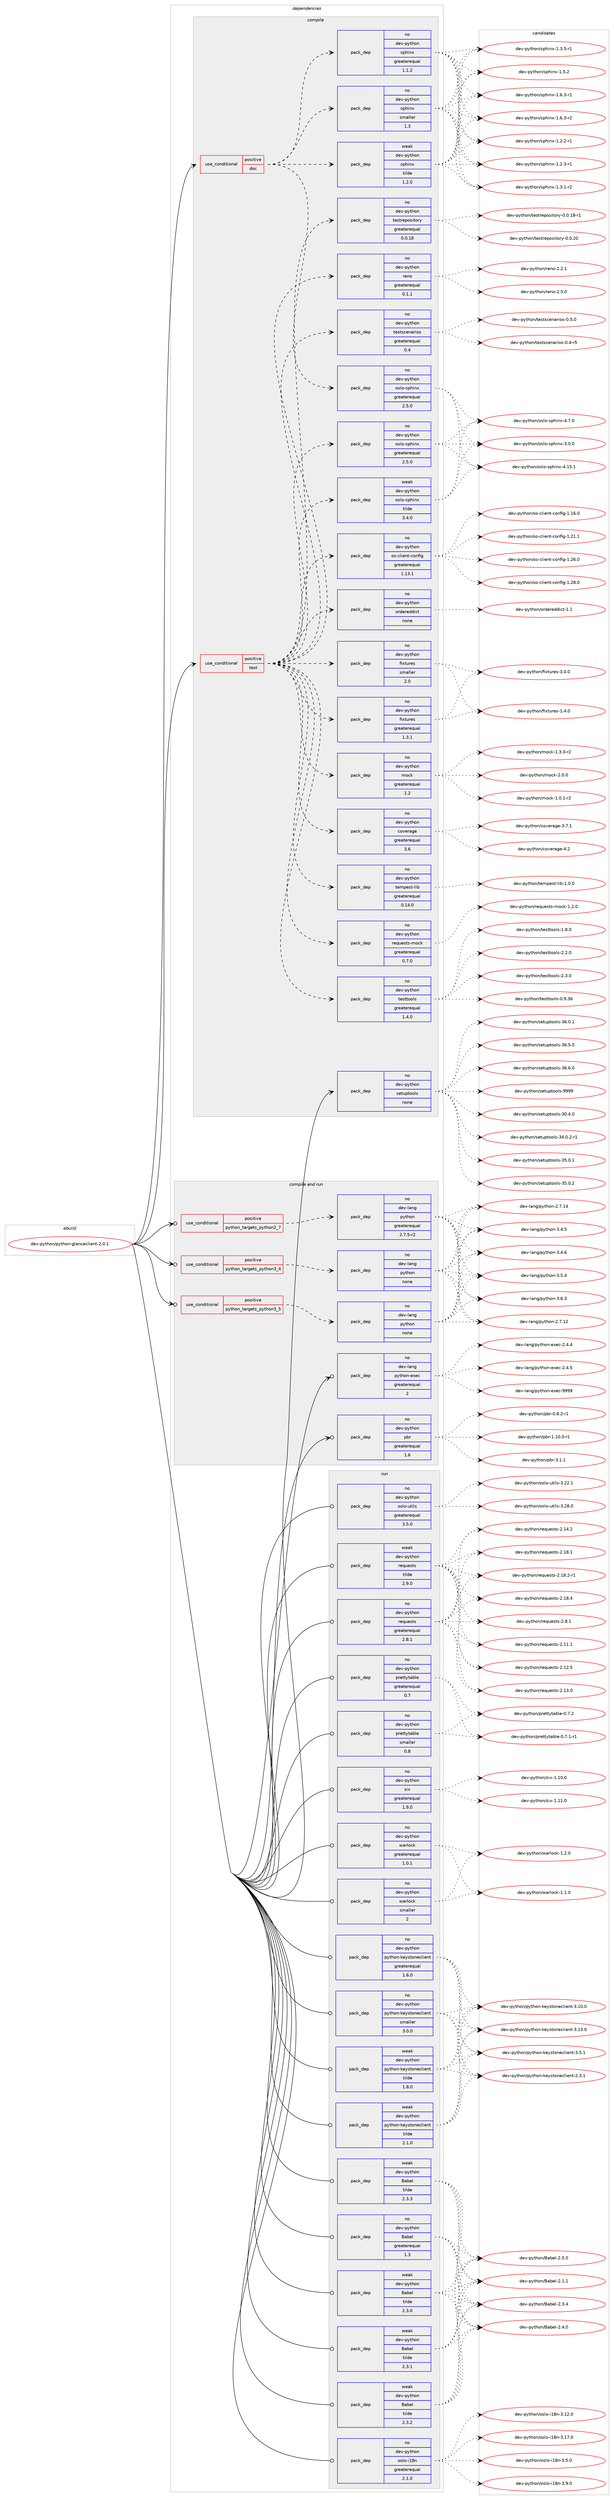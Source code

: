 digraph prolog {

# *************
# Graph options
# *************

newrank=true;
concentrate=true;
compound=true;
graph [rankdir=LR,fontname=Helvetica,fontsize=10,ranksep=1.5];#, ranksep=2.5, nodesep=0.2];
edge  [arrowhead=vee];
node  [fontname=Helvetica,fontsize=10];

# **********
# The ebuild
# **********

subgraph cluster_leftcol {
color=gray;
rank=same;
label=<<i>ebuild</i>>;
id [label="dev-python/python-glanceclient-2.0.1", color=red, width=4, href="../dev-python/python-glanceclient-2.0.1.svg"];
}

# ****************
# The dependencies
# ****************

subgraph cluster_midcol {
color=gray;
label=<<i>dependencies</i>>;
subgraph cluster_compile {
fillcolor="#eeeeee";
style=filled;
label=<<i>compile</i>>;
subgraph cond40032 {
dependency181455 [label=<<TABLE BORDER="0" CELLBORDER="1" CELLSPACING="0" CELLPADDING="4"><TR><TD ROWSPAN="3" CELLPADDING="10">use_conditional</TD></TR><TR><TD>positive</TD></TR><TR><TD>doc</TD></TR></TABLE>>, shape=none, color=red];
subgraph pack137475 {
dependency181456 [label=<<TABLE BORDER="0" CELLBORDER="1" CELLSPACING="0" CELLPADDING="4" WIDTH="220"><TR><TD ROWSPAN="6" CELLPADDING="30">pack_dep</TD></TR><TR><TD WIDTH="110">no</TD></TR><TR><TD>dev-python</TD></TR><TR><TD>oslo-sphinx</TD></TR><TR><TD>greaterequal</TD></TR><TR><TD>2.5.0</TD></TR></TABLE>>, shape=none, color=blue];
}
dependency181455:e -> dependency181456:w [weight=20,style="dashed",arrowhead="vee"];
subgraph pack137476 {
dependency181457 [label=<<TABLE BORDER="0" CELLBORDER="1" CELLSPACING="0" CELLPADDING="4" WIDTH="220"><TR><TD ROWSPAN="6" CELLPADDING="30">pack_dep</TD></TR><TR><TD WIDTH="110">no</TD></TR><TR><TD>dev-python</TD></TR><TR><TD>sphinx</TD></TR><TR><TD>greaterequal</TD></TR><TR><TD>1.1.2</TD></TR></TABLE>>, shape=none, color=blue];
}
dependency181455:e -> dependency181457:w [weight=20,style="dashed",arrowhead="vee"];
subgraph pack137477 {
dependency181458 [label=<<TABLE BORDER="0" CELLBORDER="1" CELLSPACING="0" CELLPADDING="4" WIDTH="220"><TR><TD ROWSPAN="6" CELLPADDING="30">pack_dep</TD></TR><TR><TD WIDTH="110">weak</TD></TR><TR><TD>dev-python</TD></TR><TR><TD>sphinx</TD></TR><TR><TD>tilde</TD></TR><TR><TD>1.2.0</TD></TR></TABLE>>, shape=none, color=blue];
}
dependency181455:e -> dependency181458:w [weight=20,style="dashed",arrowhead="vee"];
subgraph pack137478 {
dependency181459 [label=<<TABLE BORDER="0" CELLBORDER="1" CELLSPACING="0" CELLPADDING="4" WIDTH="220"><TR><TD ROWSPAN="6" CELLPADDING="30">pack_dep</TD></TR><TR><TD WIDTH="110">no</TD></TR><TR><TD>dev-python</TD></TR><TR><TD>sphinx</TD></TR><TR><TD>smaller</TD></TR><TR><TD>1.3</TD></TR></TABLE>>, shape=none, color=blue];
}
dependency181455:e -> dependency181459:w [weight=20,style="dashed",arrowhead="vee"];
}
id:e -> dependency181455:w [weight=20,style="solid",arrowhead="vee"];
subgraph cond40033 {
dependency181460 [label=<<TABLE BORDER="0" CELLBORDER="1" CELLSPACING="0" CELLPADDING="4"><TR><TD ROWSPAN="3" CELLPADDING="10">use_conditional</TD></TR><TR><TD>positive</TD></TR><TR><TD>test</TD></TR></TABLE>>, shape=none, color=red];
subgraph pack137479 {
dependency181461 [label=<<TABLE BORDER="0" CELLBORDER="1" CELLSPACING="0" CELLPADDING="4" WIDTH="220"><TR><TD ROWSPAN="6" CELLPADDING="30">pack_dep</TD></TR><TR><TD WIDTH="110">no</TD></TR><TR><TD>dev-python</TD></TR><TR><TD>coverage</TD></TR><TR><TD>greaterequal</TD></TR><TR><TD>3.6</TD></TR></TABLE>>, shape=none, color=blue];
}
dependency181460:e -> dependency181461:w [weight=20,style="dashed",arrowhead="vee"];
subgraph pack137480 {
dependency181462 [label=<<TABLE BORDER="0" CELLBORDER="1" CELLSPACING="0" CELLPADDING="4" WIDTH="220"><TR><TD ROWSPAN="6" CELLPADDING="30">pack_dep</TD></TR><TR><TD WIDTH="110">no</TD></TR><TR><TD>dev-python</TD></TR><TR><TD>mock</TD></TR><TR><TD>greaterequal</TD></TR><TR><TD>1.2</TD></TR></TABLE>>, shape=none, color=blue];
}
dependency181460:e -> dependency181462:w [weight=20,style="dashed",arrowhead="vee"];
subgraph pack137481 {
dependency181463 [label=<<TABLE BORDER="0" CELLBORDER="1" CELLSPACING="0" CELLPADDING="4" WIDTH="220"><TR><TD ROWSPAN="6" CELLPADDING="30">pack_dep</TD></TR><TR><TD WIDTH="110">no</TD></TR><TR><TD>dev-python</TD></TR><TR><TD>ordereddict</TD></TR><TR><TD>none</TD></TR><TR><TD></TD></TR></TABLE>>, shape=none, color=blue];
}
dependency181460:e -> dependency181463:w [weight=20,style="dashed",arrowhead="vee"];
subgraph pack137482 {
dependency181464 [label=<<TABLE BORDER="0" CELLBORDER="1" CELLSPACING="0" CELLPADDING="4" WIDTH="220"><TR><TD ROWSPAN="6" CELLPADDING="30">pack_dep</TD></TR><TR><TD WIDTH="110">no</TD></TR><TR><TD>dev-python</TD></TR><TR><TD>os-client-config</TD></TR><TR><TD>greaterequal</TD></TR><TR><TD>1.13.1</TD></TR></TABLE>>, shape=none, color=blue];
}
dependency181460:e -> dependency181464:w [weight=20,style="dashed",arrowhead="vee"];
subgraph pack137483 {
dependency181465 [label=<<TABLE BORDER="0" CELLBORDER="1" CELLSPACING="0" CELLPADDING="4" WIDTH="220"><TR><TD ROWSPAN="6" CELLPADDING="30">pack_dep</TD></TR><TR><TD WIDTH="110">no</TD></TR><TR><TD>dev-python</TD></TR><TR><TD>oslo-sphinx</TD></TR><TR><TD>greaterequal</TD></TR><TR><TD>2.5.0</TD></TR></TABLE>>, shape=none, color=blue];
}
dependency181460:e -> dependency181465:w [weight=20,style="dashed",arrowhead="vee"];
subgraph pack137484 {
dependency181466 [label=<<TABLE BORDER="0" CELLBORDER="1" CELLSPACING="0" CELLPADDING="4" WIDTH="220"><TR><TD ROWSPAN="6" CELLPADDING="30">pack_dep</TD></TR><TR><TD WIDTH="110">weak</TD></TR><TR><TD>dev-python</TD></TR><TR><TD>oslo-sphinx</TD></TR><TR><TD>tilde</TD></TR><TR><TD>3.4.0</TD></TR></TABLE>>, shape=none, color=blue];
}
dependency181460:e -> dependency181466:w [weight=20,style="dashed",arrowhead="vee"];
subgraph pack137485 {
dependency181467 [label=<<TABLE BORDER="0" CELLBORDER="1" CELLSPACING="0" CELLPADDING="4" WIDTH="220"><TR><TD ROWSPAN="6" CELLPADDING="30">pack_dep</TD></TR><TR><TD WIDTH="110">no</TD></TR><TR><TD>dev-python</TD></TR><TR><TD>reno</TD></TR><TR><TD>greaterequal</TD></TR><TR><TD>0.1.1</TD></TR></TABLE>>, shape=none, color=blue];
}
dependency181460:e -> dependency181467:w [weight=20,style="dashed",arrowhead="vee"];
subgraph pack137486 {
dependency181468 [label=<<TABLE BORDER="0" CELLBORDER="1" CELLSPACING="0" CELLPADDING="4" WIDTH="220"><TR><TD ROWSPAN="6" CELLPADDING="30">pack_dep</TD></TR><TR><TD WIDTH="110">no</TD></TR><TR><TD>dev-python</TD></TR><TR><TD>testrepository</TD></TR><TR><TD>greaterequal</TD></TR><TR><TD>0.0.18</TD></TR></TABLE>>, shape=none, color=blue];
}
dependency181460:e -> dependency181468:w [weight=20,style="dashed",arrowhead="vee"];
subgraph pack137487 {
dependency181469 [label=<<TABLE BORDER="0" CELLBORDER="1" CELLSPACING="0" CELLPADDING="4" WIDTH="220"><TR><TD ROWSPAN="6" CELLPADDING="30">pack_dep</TD></TR><TR><TD WIDTH="110">no</TD></TR><TR><TD>dev-python</TD></TR><TR><TD>testtools</TD></TR><TR><TD>greaterequal</TD></TR><TR><TD>1.4.0</TD></TR></TABLE>>, shape=none, color=blue];
}
dependency181460:e -> dependency181469:w [weight=20,style="dashed",arrowhead="vee"];
subgraph pack137488 {
dependency181470 [label=<<TABLE BORDER="0" CELLBORDER="1" CELLSPACING="0" CELLPADDING="4" WIDTH="220"><TR><TD ROWSPAN="6" CELLPADDING="30">pack_dep</TD></TR><TR><TD WIDTH="110">no</TD></TR><TR><TD>dev-python</TD></TR><TR><TD>testscenarios</TD></TR><TR><TD>greaterequal</TD></TR><TR><TD>0.4</TD></TR></TABLE>>, shape=none, color=blue];
}
dependency181460:e -> dependency181470:w [weight=20,style="dashed",arrowhead="vee"];
subgraph pack137489 {
dependency181471 [label=<<TABLE BORDER="0" CELLBORDER="1" CELLSPACING="0" CELLPADDING="4" WIDTH="220"><TR><TD ROWSPAN="6" CELLPADDING="30">pack_dep</TD></TR><TR><TD WIDTH="110">no</TD></TR><TR><TD>dev-python</TD></TR><TR><TD>fixtures</TD></TR><TR><TD>greaterequal</TD></TR><TR><TD>1.3.1</TD></TR></TABLE>>, shape=none, color=blue];
}
dependency181460:e -> dependency181471:w [weight=20,style="dashed",arrowhead="vee"];
subgraph pack137490 {
dependency181472 [label=<<TABLE BORDER="0" CELLBORDER="1" CELLSPACING="0" CELLPADDING="4" WIDTH="220"><TR><TD ROWSPAN="6" CELLPADDING="30">pack_dep</TD></TR><TR><TD WIDTH="110">no</TD></TR><TR><TD>dev-python</TD></TR><TR><TD>fixtures</TD></TR><TR><TD>smaller</TD></TR><TR><TD>2.0</TD></TR></TABLE>>, shape=none, color=blue];
}
dependency181460:e -> dependency181472:w [weight=20,style="dashed",arrowhead="vee"];
subgraph pack137491 {
dependency181473 [label=<<TABLE BORDER="0" CELLBORDER="1" CELLSPACING="0" CELLPADDING="4" WIDTH="220"><TR><TD ROWSPAN="6" CELLPADDING="30">pack_dep</TD></TR><TR><TD WIDTH="110">no</TD></TR><TR><TD>dev-python</TD></TR><TR><TD>requests-mock</TD></TR><TR><TD>greaterequal</TD></TR><TR><TD>0.7.0</TD></TR></TABLE>>, shape=none, color=blue];
}
dependency181460:e -> dependency181473:w [weight=20,style="dashed",arrowhead="vee"];
subgraph pack137492 {
dependency181474 [label=<<TABLE BORDER="0" CELLBORDER="1" CELLSPACING="0" CELLPADDING="4" WIDTH="220"><TR><TD ROWSPAN="6" CELLPADDING="30">pack_dep</TD></TR><TR><TD WIDTH="110">no</TD></TR><TR><TD>dev-python</TD></TR><TR><TD>tempest-lib</TD></TR><TR><TD>greaterequal</TD></TR><TR><TD>0.14.0</TD></TR></TABLE>>, shape=none, color=blue];
}
dependency181460:e -> dependency181474:w [weight=20,style="dashed",arrowhead="vee"];
}
id:e -> dependency181460:w [weight=20,style="solid",arrowhead="vee"];
subgraph pack137493 {
dependency181475 [label=<<TABLE BORDER="0" CELLBORDER="1" CELLSPACING="0" CELLPADDING="4" WIDTH="220"><TR><TD ROWSPAN="6" CELLPADDING="30">pack_dep</TD></TR><TR><TD WIDTH="110">no</TD></TR><TR><TD>dev-python</TD></TR><TR><TD>setuptools</TD></TR><TR><TD>none</TD></TR><TR><TD></TD></TR></TABLE>>, shape=none, color=blue];
}
id:e -> dependency181475:w [weight=20,style="solid",arrowhead="vee"];
}
subgraph cluster_compileandrun {
fillcolor="#eeeeee";
style=filled;
label=<<i>compile and run</i>>;
subgraph cond40034 {
dependency181476 [label=<<TABLE BORDER="0" CELLBORDER="1" CELLSPACING="0" CELLPADDING="4"><TR><TD ROWSPAN="3" CELLPADDING="10">use_conditional</TD></TR><TR><TD>positive</TD></TR><TR><TD>python_targets_python2_7</TD></TR></TABLE>>, shape=none, color=red];
subgraph pack137494 {
dependency181477 [label=<<TABLE BORDER="0" CELLBORDER="1" CELLSPACING="0" CELLPADDING="4" WIDTH="220"><TR><TD ROWSPAN="6" CELLPADDING="30">pack_dep</TD></TR><TR><TD WIDTH="110">no</TD></TR><TR><TD>dev-lang</TD></TR><TR><TD>python</TD></TR><TR><TD>greaterequal</TD></TR><TR><TD>2.7.5-r2</TD></TR></TABLE>>, shape=none, color=blue];
}
dependency181476:e -> dependency181477:w [weight=20,style="dashed",arrowhead="vee"];
}
id:e -> dependency181476:w [weight=20,style="solid",arrowhead="odotvee"];
subgraph cond40035 {
dependency181478 [label=<<TABLE BORDER="0" CELLBORDER="1" CELLSPACING="0" CELLPADDING="4"><TR><TD ROWSPAN="3" CELLPADDING="10">use_conditional</TD></TR><TR><TD>positive</TD></TR><TR><TD>python_targets_python3_4</TD></TR></TABLE>>, shape=none, color=red];
subgraph pack137495 {
dependency181479 [label=<<TABLE BORDER="0" CELLBORDER="1" CELLSPACING="0" CELLPADDING="4" WIDTH="220"><TR><TD ROWSPAN="6" CELLPADDING="30">pack_dep</TD></TR><TR><TD WIDTH="110">no</TD></TR><TR><TD>dev-lang</TD></TR><TR><TD>python</TD></TR><TR><TD>none</TD></TR><TR><TD></TD></TR></TABLE>>, shape=none, color=blue];
}
dependency181478:e -> dependency181479:w [weight=20,style="dashed",arrowhead="vee"];
}
id:e -> dependency181478:w [weight=20,style="solid",arrowhead="odotvee"];
subgraph cond40036 {
dependency181480 [label=<<TABLE BORDER="0" CELLBORDER="1" CELLSPACING="0" CELLPADDING="4"><TR><TD ROWSPAN="3" CELLPADDING="10">use_conditional</TD></TR><TR><TD>positive</TD></TR><TR><TD>python_targets_python3_5</TD></TR></TABLE>>, shape=none, color=red];
subgraph pack137496 {
dependency181481 [label=<<TABLE BORDER="0" CELLBORDER="1" CELLSPACING="0" CELLPADDING="4" WIDTH="220"><TR><TD ROWSPAN="6" CELLPADDING="30">pack_dep</TD></TR><TR><TD WIDTH="110">no</TD></TR><TR><TD>dev-lang</TD></TR><TR><TD>python</TD></TR><TR><TD>none</TD></TR><TR><TD></TD></TR></TABLE>>, shape=none, color=blue];
}
dependency181480:e -> dependency181481:w [weight=20,style="dashed",arrowhead="vee"];
}
id:e -> dependency181480:w [weight=20,style="solid",arrowhead="odotvee"];
subgraph pack137497 {
dependency181482 [label=<<TABLE BORDER="0" CELLBORDER="1" CELLSPACING="0" CELLPADDING="4" WIDTH="220"><TR><TD ROWSPAN="6" CELLPADDING="30">pack_dep</TD></TR><TR><TD WIDTH="110">no</TD></TR><TR><TD>dev-lang</TD></TR><TR><TD>python-exec</TD></TR><TR><TD>greaterequal</TD></TR><TR><TD>2</TD></TR></TABLE>>, shape=none, color=blue];
}
id:e -> dependency181482:w [weight=20,style="solid",arrowhead="odotvee"];
subgraph pack137498 {
dependency181483 [label=<<TABLE BORDER="0" CELLBORDER="1" CELLSPACING="0" CELLPADDING="4" WIDTH="220"><TR><TD ROWSPAN="6" CELLPADDING="30">pack_dep</TD></TR><TR><TD WIDTH="110">no</TD></TR><TR><TD>dev-python</TD></TR><TR><TD>pbr</TD></TR><TR><TD>greaterequal</TD></TR><TR><TD>1.6</TD></TR></TABLE>>, shape=none, color=blue];
}
id:e -> dependency181483:w [weight=20,style="solid",arrowhead="odotvee"];
}
subgraph cluster_run {
fillcolor="#eeeeee";
style=filled;
label=<<i>run</i>>;
subgraph pack137499 {
dependency181484 [label=<<TABLE BORDER="0" CELLBORDER="1" CELLSPACING="0" CELLPADDING="4" WIDTH="220"><TR><TD ROWSPAN="6" CELLPADDING="30">pack_dep</TD></TR><TR><TD WIDTH="110">no</TD></TR><TR><TD>dev-python</TD></TR><TR><TD>Babel</TD></TR><TR><TD>greaterequal</TD></TR><TR><TD>1.3</TD></TR></TABLE>>, shape=none, color=blue];
}
id:e -> dependency181484:w [weight=20,style="solid",arrowhead="odot"];
subgraph pack137500 {
dependency181485 [label=<<TABLE BORDER="0" CELLBORDER="1" CELLSPACING="0" CELLPADDING="4" WIDTH="220"><TR><TD ROWSPAN="6" CELLPADDING="30">pack_dep</TD></TR><TR><TD WIDTH="110">no</TD></TR><TR><TD>dev-python</TD></TR><TR><TD>oslo-i18n</TD></TR><TR><TD>greaterequal</TD></TR><TR><TD>2.1.0</TD></TR></TABLE>>, shape=none, color=blue];
}
id:e -> dependency181485:w [weight=20,style="solid",arrowhead="odot"];
subgraph pack137501 {
dependency181486 [label=<<TABLE BORDER="0" CELLBORDER="1" CELLSPACING="0" CELLPADDING="4" WIDTH="220"><TR><TD ROWSPAN="6" CELLPADDING="30">pack_dep</TD></TR><TR><TD WIDTH="110">no</TD></TR><TR><TD>dev-python</TD></TR><TR><TD>oslo-utils</TD></TR><TR><TD>greaterequal</TD></TR><TR><TD>3.5.0</TD></TR></TABLE>>, shape=none, color=blue];
}
id:e -> dependency181486:w [weight=20,style="solid",arrowhead="odot"];
subgraph pack137502 {
dependency181487 [label=<<TABLE BORDER="0" CELLBORDER="1" CELLSPACING="0" CELLPADDING="4" WIDTH="220"><TR><TD ROWSPAN="6" CELLPADDING="30">pack_dep</TD></TR><TR><TD WIDTH="110">no</TD></TR><TR><TD>dev-python</TD></TR><TR><TD>prettytable</TD></TR><TR><TD>greaterequal</TD></TR><TR><TD>0.7</TD></TR></TABLE>>, shape=none, color=blue];
}
id:e -> dependency181487:w [weight=20,style="solid",arrowhead="odot"];
subgraph pack137503 {
dependency181488 [label=<<TABLE BORDER="0" CELLBORDER="1" CELLSPACING="0" CELLPADDING="4" WIDTH="220"><TR><TD ROWSPAN="6" CELLPADDING="30">pack_dep</TD></TR><TR><TD WIDTH="110">no</TD></TR><TR><TD>dev-python</TD></TR><TR><TD>prettytable</TD></TR><TR><TD>smaller</TD></TR><TR><TD>0.8</TD></TR></TABLE>>, shape=none, color=blue];
}
id:e -> dependency181488:w [weight=20,style="solid",arrowhead="odot"];
subgraph pack137504 {
dependency181489 [label=<<TABLE BORDER="0" CELLBORDER="1" CELLSPACING="0" CELLPADDING="4" WIDTH="220"><TR><TD ROWSPAN="6" CELLPADDING="30">pack_dep</TD></TR><TR><TD WIDTH="110">no</TD></TR><TR><TD>dev-python</TD></TR><TR><TD>python-keystoneclient</TD></TR><TR><TD>greaterequal</TD></TR><TR><TD>1.6.0</TD></TR></TABLE>>, shape=none, color=blue];
}
id:e -> dependency181489:w [weight=20,style="solid",arrowhead="odot"];
subgraph pack137505 {
dependency181490 [label=<<TABLE BORDER="0" CELLBORDER="1" CELLSPACING="0" CELLPADDING="4" WIDTH="220"><TR><TD ROWSPAN="6" CELLPADDING="30">pack_dep</TD></TR><TR><TD WIDTH="110">no</TD></TR><TR><TD>dev-python</TD></TR><TR><TD>python-keystoneclient</TD></TR><TR><TD>smaller</TD></TR><TR><TD>3.0.0</TD></TR></TABLE>>, shape=none, color=blue];
}
id:e -> dependency181490:w [weight=20,style="solid",arrowhead="odot"];
subgraph pack137506 {
dependency181491 [label=<<TABLE BORDER="0" CELLBORDER="1" CELLSPACING="0" CELLPADDING="4" WIDTH="220"><TR><TD ROWSPAN="6" CELLPADDING="30">pack_dep</TD></TR><TR><TD WIDTH="110">no</TD></TR><TR><TD>dev-python</TD></TR><TR><TD>requests</TD></TR><TR><TD>greaterequal</TD></TR><TR><TD>2.8.1</TD></TR></TABLE>>, shape=none, color=blue];
}
id:e -> dependency181491:w [weight=20,style="solid",arrowhead="odot"];
subgraph pack137507 {
dependency181492 [label=<<TABLE BORDER="0" CELLBORDER="1" CELLSPACING="0" CELLPADDING="4" WIDTH="220"><TR><TD ROWSPAN="6" CELLPADDING="30">pack_dep</TD></TR><TR><TD WIDTH="110">no</TD></TR><TR><TD>dev-python</TD></TR><TR><TD>six</TD></TR><TR><TD>greaterequal</TD></TR><TR><TD>1.9.0</TD></TR></TABLE>>, shape=none, color=blue];
}
id:e -> dependency181492:w [weight=20,style="solid",arrowhead="odot"];
subgraph pack137508 {
dependency181493 [label=<<TABLE BORDER="0" CELLBORDER="1" CELLSPACING="0" CELLPADDING="4" WIDTH="220"><TR><TD ROWSPAN="6" CELLPADDING="30">pack_dep</TD></TR><TR><TD WIDTH="110">no</TD></TR><TR><TD>dev-python</TD></TR><TR><TD>warlock</TD></TR><TR><TD>greaterequal</TD></TR><TR><TD>1.0.1</TD></TR></TABLE>>, shape=none, color=blue];
}
id:e -> dependency181493:w [weight=20,style="solid",arrowhead="odot"];
subgraph pack137509 {
dependency181494 [label=<<TABLE BORDER="0" CELLBORDER="1" CELLSPACING="0" CELLPADDING="4" WIDTH="220"><TR><TD ROWSPAN="6" CELLPADDING="30">pack_dep</TD></TR><TR><TD WIDTH="110">no</TD></TR><TR><TD>dev-python</TD></TR><TR><TD>warlock</TD></TR><TR><TD>smaller</TD></TR><TR><TD>2</TD></TR></TABLE>>, shape=none, color=blue];
}
id:e -> dependency181494:w [weight=20,style="solid",arrowhead="odot"];
subgraph pack137510 {
dependency181495 [label=<<TABLE BORDER="0" CELLBORDER="1" CELLSPACING="0" CELLPADDING="4" WIDTH="220"><TR><TD ROWSPAN="6" CELLPADDING="30">pack_dep</TD></TR><TR><TD WIDTH="110">weak</TD></TR><TR><TD>dev-python</TD></TR><TR><TD>Babel</TD></TR><TR><TD>tilde</TD></TR><TR><TD>2.3.0</TD></TR></TABLE>>, shape=none, color=blue];
}
id:e -> dependency181495:w [weight=20,style="solid",arrowhead="odot"];
subgraph pack137511 {
dependency181496 [label=<<TABLE BORDER="0" CELLBORDER="1" CELLSPACING="0" CELLPADDING="4" WIDTH="220"><TR><TD ROWSPAN="6" CELLPADDING="30">pack_dep</TD></TR><TR><TD WIDTH="110">weak</TD></TR><TR><TD>dev-python</TD></TR><TR><TD>Babel</TD></TR><TR><TD>tilde</TD></TR><TR><TD>2.3.1</TD></TR></TABLE>>, shape=none, color=blue];
}
id:e -> dependency181496:w [weight=20,style="solid",arrowhead="odot"];
subgraph pack137512 {
dependency181497 [label=<<TABLE BORDER="0" CELLBORDER="1" CELLSPACING="0" CELLPADDING="4" WIDTH="220"><TR><TD ROWSPAN="6" CELLPADDING="30">pack_dep</TD></TR><TR><TD WIDTH="110">weak</TD></TR><TR><TD>dev-python</TD></TR><TR><TD>Babel</TD></TR><TR><TD>tilde</TD></TR><TR><TD>2.3.2</TD></TR></TABLE>>, shape=none, color=blue];
}
id:e -> dependency181497:w [weight=20,style="solid",arrowhead="odot"];
subgraph pack137513 {
dependency181498 [label=<<TABLE BORDER="0" CELLBORDER="1" CELLSPACING="0" CELLPADDING="4" WIDTH="220"><TR><TD ROWSPAN="6" CELLPADDING="30">pack_dep</TD></TR><TR><TD WIDTH="110">weak</TD></TR><TR><TD>dev-python</TD></TR><TR><TD>Babel</TD></TR><TR><TD>tilde</TD></TR><TR><TD>2.3.3</TD></TR></TABLE>>, shape=none, color=blue];
}
id:e -> dependency181498:w [weight=20,style="solid",arrowhead="odot"];
subgraph pack137514 {
dependency181499 [label=<<TABLE BORDER="0" CELLBORDER="1" CELLSPACING="0" CELLPADDING="4" WIDTH="220"><TR><TD ROWSPAN="6" CELLPADDING="30">pack_dep</TD></TR><TR><TD WIDTH="110">weak</TD></TR><TR><TD>dev-python</TD></TR><TR><TD>python-keystoneclient</TD></TR><TR><TD>tilde</TD></TR><TR><TD>1.8.0</TD></TR></TABLE>>, shape=none, color=blue];
}
id:e -> dependency181499:w [weight=20,style="solid",arrowhead="odot"];
subgraph pack137515 {
dependency181500 [label=<<TABLE BORDER="0" CELLBORDER="1" CELLSPACING="0" CELLPADDING="4" WIDTH="220"><TR><TD ROWSPAN="6" CELLPADDING="30">pack_dep</TD></TR><TR><TD WIDTH="110">weak</TD></TR><TR><TD>dev-python</TD></TR><TR><TD>python-keystoneclient</TD></TR><TR><TD>tilde</TD></TR><TR><TD>2.1.0</TD></TR></TABLE>>, shape=none, color=blue];
}
id:e -> dependency181500:w [weight=20,style="solid",arrowhead="odot"];
subgraph pack137516 {
dependency181501 [label=<<TABLE BORDER="0" CELLBORDER="1" CELLSPACING="0" CELLPADDING="4" WIDTH="220"><TR><TD ROWSPAN="6" CELLPADDING="30">pack_dep</TD></TR><TR><TD WIDTH="110">weak</TD></TR><TR><TD>dev-python</TD></TR><TR><TD>requests</TD></TR><TR><TD>tilde</TD></TR><TR><TD>2.9.0</TD></TR></TABLE>>, shape=none, color=blue];
}
id:e -> dependency181501:w [weight=20,style="solid",arrowhead="odot"];
}
}

# **************
# The candidates
# **************

subgraph cluster_choices {
rank=same;
color=gray;
label=<<i>candidates</i>>;

subgraph choice137475 {
color=black;
nodesep=1;
choice100101118451121211161041111104711111510811145115112104105110120455146484648 [label="dev-python/oslo-sphinx-3.0.0", color=red, width=4,href="../dev-python/oslo-sphinx-3.0.0.svg"];
choice10010111845112121116104111110471111151081114511511210410511012045524649534649 [label="dev-python/oslo-sphinx-4.15.1", color=red, width=4,href="../dev-python/oslo-sphinx-4.15.1.svg"];
choice100101118451121211161041111104711111510811145115112104105110120455246554648 [label="dev-python/oslo-sphinx-4.7.0", color=red, width=4,href="../dev-python/oslo-sphinx-4.7.0.svg"];
dependency181456:e -> choice100101118451121211161041111104711111510811145115112104105110120455146484648:w [style=dotted,weight="100"];
dependency181456:e -> choice10010111845112121116104111110471111151081114511511210410511012045524649534649:w [style=dotted,weight="100"];
dependency181456:e -> choice100101118451121211161041111104711111510811145115112104105110120455246554648:w [style=dotted,weight="100"];
}
subgraph choice137476 {
color=black;
nodesep=1;
choice10010111845112121116104111110471151121041051101204549465046504511449 [label="dev-python/sphinx-1.2.2-r1", color=red, width=4,href="../dev-python/sphinx-1.2.2-r1.svg"];
choice10010111845112121116104111110471151121041051101204549465046514511449 [label="dev-python/sphinx-1.2.3-r1", color=red, width=4,href="../dev-python/sphinx-1.2.3-r1.svg"];
choice10010111845112121116104111110471151121041051101204549465146494511450 [label="dev-python/sphinx-1.3.1-r2", color=red, width=4,href="../dev-python/sphinx-1.3.1-r2.svg"];
choice10010111845112121116104111110471151121041051101204549465146534511449 [label="dev-python/sphinx-1.3.5-r1", color=red, width=4,href="../dev-python/sphinx-1.3.5-r1.svg"];
choice1001011184511212111610411111047115112104105110120454946534650 [label="dev-python/sphinx-1.5.2", color=red, width=4,href="../dev-python/sphinx-1.5.2.svg"];
choice10010111845112121116104111110471151121041051101204549465446514511449 [label="dev-python/sphinx-1.6.3-r1", color=red, width=4,href="../dev-python/sphinx-1.6.3-r1.svg"];
choice10010111845112121116104111110471151121041051101204549465446514511450 [label="dev-python/sphinx-1.6.3-r2", color=red, width=4,href="../dev-python/sphinx-1.6.3-r2.svg"];
dependency181457:e -> choice10010111845112121116104111110471151121041051101204549465046504511449:w [style=dotted,weight="100"];
dependency181457:e -> choice10010111845112121116104111110471151121041051101204549465046514511449:w [style=dotted,weight="100"];
dependency181457:e -> choice10010111845112121116104111110471151121041051101204549465146494511450:w [style=dotted,weight="100"];
dependency181457:e -> choice10010111845112121116104111110471151121041051101204549465146534511449:w [style=dotted,weight="100"];
dependency181457:e -> choice1001011184511212111610411111047115112104105110120454946534650:w [style=dotted,weight="100"];
dependency181457:e -> choice10010111845112121116104111110471151121041051101204549465446514511449:w [style=dotted,weight="100"];
dependency181457:e -> choice10010111845112121116104111110471151121041051101204549465446514511450:w [style=dotted,weight="100"];
}
subgraph choice137477 {
color=black;
nodesep=1;
choice10010111845112121116104111110471151121041051101204549465046504511449 [label="dev-python/sphinx-1.2.2-r1", color=red, width=4,href="../dev-python/sphinx-1.2.2-r1.svg"];
choice10010111845112121116104111110471151121041051101204549465046514511449 [label="dev-python/sphinx-1.2.3-r1", color=red, width=4,href="../dev-python/sphinx-1.2.3-r1.svg"];
choice10010111845112121116104111110471151121041051101204549465146494511450 [label="dev-python/sphinx-1.3.1-r2", color=red, width=4,href="../dev-python/sphinx-1.3.1-r2.svg"];
choice10010111845112121116104111110471151121041051101204549465146534511449 [label="dev-python/sphinx-1.3.5-r1", color=red, width=4,href="../dev-python/sphinx-1.3.5-r1.svg"];
choice1001011184511212111610411111047115112104105110120454946534650 [label="dev-python/sphinx-1.5.2", color=red, width=4,href="../dev-python/sphinx-1.5.2.svg"];
choice10010111845112121116104111110471151121041051101204549465446514511449 [label="dev-python/sphinx-1.6.3-r1", color=red, width=4,href="../dev-python/sphinx-1.6.3-r1.svg"];
choice10010111845112121116104111110471151121041051101204549465446514511450 [label="dev-python/sphinx-1.6.3-r2", color=red, width=4,href="../dev-python/sphinx-1.6.3-r2.svg"];
dependency181458:e -> choice10010111845112121116104111110471151121041051101204549465046504511449:w [style=dotted,weight="100"];
dependency181458:e -> choice10010111845112121116104111110471151121041051101204549465046514511449:w [style=dotted,weight="100"];
dependency181458:e -> choice10010111845112121116104111110471151121041051101204549465146494511450:w [style=dotted,weight="100"];
dependency181458:e -> choice10010111845112121116104111110471151121041051101204549465146534511449:w [style=dotted,weight="100"];
dependency181458:e -> choice1001011184511212111610411111047115112104105110120454946534650:w [style=dotted,weight="100"];
dependency181458:e -> choice10010111845112121116104111110471151121041051101204549465446514511449:w [style=dotted,weight="100"];
dependency181458:e -> choice10010111845112121116104111110471151121041051101204549465446514511450:w [style=dotted,weight="100"];
}
subgraph choice137478 {
color=black;
nodesep=1;
choice10010111845112121116104111110471151121041051101204549465046504511449 [label="dev-python/sphinx-1.2.2-r1", color=red, width=4,href="../dev-python/sphinx-1.2.2-r1.svg"];
choice10010111845112121116104111110471151121041051101204549465046514511449 [label="dev-python/sphinx-1.2.3-r1", color=red, width=4,href="../dev-python/sphinx-1.2.3-r1.svg"];
choice10010111845112121116104111110471151121041051101204549465146494511450 [label="dev-python/sphinx-1.3.1-r2", color=red, width=4,href="../dev-python/sphinx-1.3.1-r2.svg"];
choice10010111845112121116104111110471151121041051101204549465146534511449 [label="dev-python/sphinx-1.3.5-r1", color=red, width=4,href="../dev-python/sphinx-1.3.5-r1.svg"];
choice1001011184511212111610411111047115112104105110120454946534650 [label="dev-python/sphinx-1.5.2", color=red, width=4,href="../dev-python/sphinx-1.5.2.svg"];
choice10010111845112121116104111110471151121041051101204549465446514511449 [label="dev-python/sphinx-1.6.3-r1", color=red, width=4,href="../dev-python/sphinx-1.6.3-r1.svg"];
choice10010111845112121116104111110471151121041051101204549465446514511450 [label="dev-python/sphinx-1.6.3-r2", color=red, width=4,href="../dev-python/sphinx-1.6.3-r2.svg"];
dependency181459:e -> choice10010111845112121116104111110471151121041051101204549465046504511449:w [style=dotted,weight="100"];
dependency181459:e -> choice10010111845112121116104111110471151121041051101204549465046514511449:w [style=dotted,weight="100"];
dependency181459:e -> choice10010111845112121116104111110471151121041051101204549465146494511450:w [style=dotted,weight="100"];
dependency181459:e -> choice10010111845112121116104111110471151121041051101204549465146534511449:w [style=dotted,weight="100"];
dependency181459:e -> choice1001011184511212111610411111047115112104105110120454946534650:w [style=dotted,weight="100"];
dependency181459:e -> choice10010111845112121116104111110471151121041051101204549465446514511449:w [style=dotted,weight="100"];
dependency181459:e -> choice10010111845112121116104111110471151121041051101204549465446514511450:w [style=dotted,weight="100"];
}
subgraph choice137479 {
color=black;
nodesep=1;
choice10010111845112121116104111110479911111810111497103101455146554649 [label="dev-python/coverage-3.7.1", color=red, width=4,href="../dev-python/coverage-3.7.1.svg"];
choice1001011184511212111610411111047991111181011149710310145524650 [label="dev-python/coverage-4.2", color=red, width=4,href="../dev-python/coverage-4.2.svg"];
dependency181461:e -> choice10010111845112121116104111110479911111810111497103101455146554649:w [style=dotted,weight="100"];
dependency181461:e -> choice1001011184511212111610411111047991111181011149710310145524650:w [style=dotted,weight="100"];
}
subgraph choice137480 {
color=black;
nodesep=1;
choice1001011184511212111610411111047109111991074549464846494511450 [label="dev-python/mock-1.0.1-r2", color=red, width=4,href="../dev-python/mock-1.0.1-r2.svg"];
choice1001011184511212111610411111047109111991074549465146484511450 [label="dev-python/mock-1.3.0-r2", color=red, width=4,href="../dev-python/mock-1.3.0-r2.svg"];
choice100101118451121211161041111104710911199107455046484648 [label="dev-python/mock-2.0.0", color=red, width=4,href="../dev-python/mock-2.0.0.svg"];
dependency181462:e -> choice1001011184511212111610411111047109111991074549464846494511450:w [style=dotted,weight="100"];
dependency181462:e -> choice1001011184511212111610411111047109111991074549465146484511450:w [style=dotted,weight="100"];
dependency181462:e -> choice100101118451121211161041111104710911199107455046484648:w [style=dotted,weight="100"];
}
subgraph choice137481 {
color=black;
nodesep=1;
choice10010111845112121116104111110471111141001011141011001001059911645494649 [label="dev-python/ordereddict-1.1", color=red, width=4,href="../dev-python/ordereddict-1.1.svg"];
dependency181463:e -> choice10010111845112121116104111110471111141001011141011001001059911645494649:w [style=dotted,weight="100"];
}
subgraph choice137482 {
color=black;
nodesep=1;
choice10010111845112121116104111110471111154599108105101110116459911111010210510345494649544648 [label="dev-python/os-client-config-1.16.0", color=red, width=4,href="../dev-python/os-client-config-1.16.0.svg"];
choice10010111845112121116104111110471111154599108105101110116459911111010210510345494650494649 [label="dev-python/os-client-config-1.21.1", color=red, width=4,href="../dev-python/os-client-config-1.21.1.svg"];
choice10010111845112121116104111110471111154599108105101110116459911111010210510345494650544648 [label="dev-python/os-client-config-1.26.0", color=red, width=4,href="../dev-python/os-client-config-1.26.0.svg"];
choice10010111845112121116104111110471111154599108105101110116459911111010210510345494650564648 [label="dev-python/os-client-config-1.28.0", color=red, width=4,href="../dev-python/os-client-config-1.28.0.svg"];
dependency181464:e -> choice10010111845112121116104111110471111154599108105101110116459911111010210510345494649544648:w [style=dotted,weight="100"];
dependency181464:e -> choice10010111845112121116104111110471111154599108105101110116459911111010210510345494650494649:w [style=dotted,weight="100"];
dependency181464:e -> choice10010111845112121116104111110471111154599108105101110116459911111010210510345494650544648:w [style=dotted,weight="100"];
dependency181464:e -> choice10010111845112121116104111110471111154599108105101110116459911111010210510345494650564648:w [style=dotted,weight="100"];
}
subgraph choice137483 {
color=black;
nodesep=1;
choice100101118451121211161041111104711111510811145115112104105110120455146484648 [label="dev-python/oslo-sphinx-3.0.0", color=red, width=4,href="../dev-python/oslo-sphinx-3.0.0.svg"];
choice10010111845112121116104111110471111151081114511511210410511012045524649534649 [label="dev-python/oslo-sphinx-4.15.1", color=red, width=4,href="../dev-python/oslo-sphinx-4.15.1.svg"];
choice100101118451121211161041111104711111510811145115112104105110120455246554648 [label="dev-python/oslo-sphinx-4.7.0", color=red, width=4,href="../dev-python/oslo-sphinx-4.7.0.svg"];
dependency181465:e -> choice100101118451121211161041111104711111510811145115112104105110120455146484648:w [style=dotted,weight="100"];
dependency181465:e -> choice10010111845112121116104111110471111151081114511511210410511012045524649534649:w [style=dotted,weight="100"];
dependency181465:e -> choice100101118451121211161041111104711111510811145115112104105110120455246554648:w [style=dotted,weight="100"];
}
subgraph choice137484 {
color=black;
nodesep=1;
choice100101118451121211161041111104711111510811145115112104105110120455146484648 [label="dev-python/oslo-sphinx-3.0.0", color=red, width=4,href="../dev-python/oslo-sphinx-3.0.0.svg"];
choice10010111845112121116104111110471111151081114511511210410511012045524649534649 [label="dev-python/oslo-sphinx-4.15.1", color=red, width=4,href="../dev-python/oslo-sphinx-4.15.1.svg"];
choice100101118451121211161041111104711111510811145115112104105110120455246554648 [label="dev-python/oslo-sphinx-4.7.0", color=red, width=4,href="../dev-python/oslo-sphinx-4.7.0.svg"];
dependency181466:e -> choice100101118451121211161041111104711111510811145115112104105110120455146484648:w [style=dotted,weight="100"];
dependency181466:e -> choice10010111845112121116104111110471111151081114511511210410511012045524649534649:w [style=dotted,weight="100"];
dependency181466:e -> choice100101118451121211161041111104711111510811145115112104105110120455246554648:w [style=dotted,weight="100"];
}
subgraph choice137485 {
color=black;
nodesep=1;
choice1001011184511212111610411111047114101110111455046504649 [label="dev-python/reno-2.2.1", color=red, width=4,href="../dev-python/reno-2.2.1.svg"];
choice1001011184511212111610411111047114101110111455046534648 [label="dev-python/reno-2.5.0", color=red, width=4,href="../dev-python/reno-2.5.0.svg"];
dependency181467:e -> choice1001011184511212111610411111047114101110111455046504649:w [style=dotted,weight="100"];
dependency181467:e -> choice1001011184511212111610411111047114101110111455046534648:w [style=dotted,weight="100"];
}
subgraph choice137486 {
color=black;
nodesep=1;
choice1001011184511212111610411111047116101115116114101112111115105116111114121454846484649564511449 [label="dev-python/testrepository-0.0.18-r1", color=red, width=4,href="../dev-python/testrepository-0.0.18-r1.svg"];
choice100101118451121211161041111104711610111511611410111211111510511611111412145484648465048 [label="dev-python/testrepository-0.0.20", color=red, width=4,href="../dev-python/testrepository-0.0.20.svg"];
dependency181468:e -> choice1001011184511212111610411111047116101115116114101112111115105116111114121454846484649564511449:w [style=dotted,weight="100"];
dependency181468:e -> choice100101118451121211161041111104711610111511611410111211111510511611111412145484648465048:w [style=dotted,weight="100"];
}
subgraph choice137487 {
color=black;
nodesep=1;
choice100101118451121211161041111104711610111511611611111110811545484657465154 [label="dev-python/testtools-0.9.36", color=red, width=4,href="../dev-python/testtools-0.9.36.svg"];
choice1001011184511212111610411111047116101115116116111111108115454946564648 [label="dev-python/testtools-1.8.0", color=red, width=4,href="../dev-python/testtools-1.8.0.svg"];
choice1001011184511212111610411111047116101115116116111111108115455046504648 [label="dev-python/testtools-2.2.0", color=red, width=4,href="../dev-python/testtools-2.2.0.svg"];
choice1001011184511212111610411111047116101115116116111111108115455046514648 [label="dev-python/testtools-2.3.0", color=red, width=4,href="../dev-python/testtools-2.3.0.svg"];
dependency181469:e -> choice100101118451121211161041111104711610111511611611111110811545484657465154:w [style=dotted,weight="100"];
dependency181469:e -> choice1001011184511212111610411111047116101115116116111111108115454946564648:w [style=dotted,weight="100"];
dependency181469:e -> choice1001011184511212111610411111047116101115116116111111108115455046504648:w [style=dotted,weight="100"];
dependency181469:e -> choice1001011184511212111610411111047116101115116116111111108115455046514648:w [style=dotted,weight="100"];
}
subgraph choice137488 {
color=black;
nodesep=1;
choice10010111845112121116104111110471161011151161159910111097114105111115454846524511453 [label="dev-python/testscenarios-0.4-r5", color=red, width=4,href="../dev-python/testscenarios-0.4-r5.svg"];
choice10010111845112121116104111110471161011151161159910111097114105111115454846534648 [label="dev-python/testscenarios-0.5.0", color=red, width=4,href="../dev-python/testscenarios-0.5.0.svg"];
dependency181470:e -> choice10010111845112121116104111110471161011151161159910111097114105111115454846524511453:w [style=dotted,weight="100"];
dependency181470:e -> choice10010111845112121116104111110471161011151161159910111097114105111115454846534648:w [style=dotted,weight="100"];
}
subgraph choice137489 {
color=black;
nodesep=1;
choice1001011184511212111610411111047102105120116117114101115454946524648 [label="dev-python/fixtures-1.4.0", color=red, width=4,href="../dev-python/fixtures-1.4.0.svg"];
choice1001011184511212111610411111047102105120116117114101115455146484648 [label="dev-python/fixtures-3.0.0", color=red, width=4,href="../dev-python/fixtures-3.0.0.svg"];
dependency181471:e -> choice1001011184511212111610411111047102105120116117114101115454946524648:w [style=dotted,weight="100"];
dependency181471:e -> choice1001011184511212111610411111047102105120116117114101115455146484648:w [style=dotted,weight="100"];
}
subgraph choice137490 {
color=black;
nodesep=1;
choice1001011184511212111610411111047102105120116117114101115454946524648 [label="dev-python/fixtures-1.4.0", color=red, width=4,href="../dev-python/fixtures-1.4.0.svg"];
choice1001011184511212111610411111047102105120116117114101115455146484648 [label="dev-python/fixtures-3.0.0", color=red, width=4,href="../dev-python/fixtures-3.0.0.svg"];
dependency181472:e -> choice1001011184511212111610411111047102105120116117114101115454946524648:w [style=dotted,weight="100"];
dependency181472:e -> choice1001011184511212111610411111047102105120116117114101115455146484648:w [style=dotted,weight="100"];
}
subgraph choice137491 {
color=black;
nodesep=1;
choice10010111845112121116104111110471141011131171011151161154510911199107454946504648 [label="dev-python/requests-mock-1.2.0", color=red, width=4,href="../dev-python/requests-mock-1.2.0.svg"];
dependency181473:e -> choice10010111845112121116104111110471141011131171011151161154510911199107454946504648:w [style=dotted,weight="100"];
}
subgraph choice137492 {
color=black;
nodesep=1;
choice10010111845112121116104111110471161011091121011151164510810598454946484648 [label="dev-python/tempest-lib-1.0.0", color=red, width=4,href="../dev-python/tempest-lib-1.0.0.svg"];
dependency181474:e -> choice10010111845112121116104111110471161011091121011151164510810598454946484648:w [style=dotted,weight="100"];
}
subgraph choice137493 {
color=black;
nodesep=1;
choice100101118451121211161041111104711510111611711211611111110811545514846524648 [label="dev-python/setuptools-30.4.0", color=red, width=4,href="../dev-python/setuptools-30.4.0.svg"];
choice1001011184511212111610411111047115101116117112116111111108115455152464846504511449 [label="dev-python/setuptools-34.0.2-r1", color=red, width=4,href="../dev-python/setuptools-34.0.2-r1.svg"];
choice100101118451121211161041111104711510111611711211611111110811545515346484649 [label="dev-python/setuptools-35.0.1", color=red, width=4,href="../dev-python/setuptools-35.0.1.svg"];
choice100101118451121211161041111104711510111611711211611111110811545515346484650 [label="dev-python/setuptools-35.0.2", color=red, width=4,href="../dev-python/setuptools-35.0.2.svg"];
choice100101118451121211161041111104711510111611711211611111110811545515446484649 [label="dev-python/setuptools-36.0.1", color=red, width=4,href="../dev-python/setuptools-36.0.1.svg"];
choice100101118451121211161041111104711510111611711211611111110811545515446534648 [label="dev-python/setuptools-36.5.0", color=red, width=4,href="../dev-python/setuptools-36.5.0.svg"];
choice100101118451121211161041111104711510111611711211611111110811545515446544648 [label="dev-python/setuptools-36.6.0", color=red, width=4,href="../dev-python/setuptools-36.6.0.svg"];
choice10010111845112121116104111110471151011161171121161111111081154557575757 [label="dev-python/setuptools-9999", color=red, width=4,href="../dev-python/setuptools-9999.svg"];
dependency181475:e -> choice100101118451121211161041111104711510111611711211611111110811545514846524648:w [style=dotted,weight="100"];
dependency181475:e -> choice1001011184511212111610411111047115101116117112116111111108115455152464846504511449:w [style=dotted,weight="100"];
dependency181475:e -> choice100101118451121211161041111104711510111611711211611111110811545515346484649:w [style=dotted,weight="100"];
dependency181475:e -> choice100101118451121211161041111104711510111611711211611111110811545515346484650:w [style=dotted,weight="100"];
dependency181475:e -> choice100101118451121211161041111104711510111611711211611111110811545515446484649:w [style=dotted,weight="100"];
dependency181475:e -> choice100101118451121211161041111104711510111611711211611111110811545515446534648:w [style=dotted,weight="100"];
dependency181475:e -> choice100101118451121211161041111104711510111611711211611111110811545515446544648:w [style=dotted,weight="100"];
dependency181475:e -> choice10010111845112121116104111110471151011161171121161111111081154557575757:w [style=dotted,weight="100"];
}
subgraph choice137494 {
color=black;
nodesep=1;
choice10010111845108971101034711212111610411111045504655464950 [label="dev-lang/python-2.7.12", color=red, width=4,href="../dev-lang/python-2.7.12.svg"];
choice10010111845108971101034711212111610411111045504655464952 [label="dev-lang/python-2.7.14", color=red, width=4,href="../dev-lang/python-2.7.14.svg"];
choice100101118451089711010347112121116104111110455146524653 [label="dev-lang/python-3.4.5", color=red, width=4,href="../dev-lang/python-3.4.5.svg"];
choice100101118451089711010347112121116104111110455146524654 [label="dev-lang/python-3.4.6", color=red, width=4,href="../dev-lang/python-3.4.6.svg"];
choice100101118451089711010347112121116104111110455146534652 [label="dev-lang/python-3.5.4", color=red, width=4,href="../dev-lang/python-3.5.4.svg"];
choice100101118451089711010347112121116104111110455146544651 [label="dev-lang/python-3.6.3", color=red, width=4,href="../dev-lang/python-3.6.3.svg"];
dependency181477:e -> choice10010111845108971101034711212111610411111045504655464950:w [style=dotted,weight="100"];
dependency181477:e -> choice10010111845108971101034711212111610411111045504655464952:w [style=dotted,weight="100"];
dependency181477:e -> choice100101118451089711010347112121116104111110455146524653:w [style=dotted,weight="100"];
dependency181477:e -> choice100101118451089711010347112121116104111110455146524654:w [style=dotted,weight="100"];
dependency181477:e -> choice100101118451089711010347112121116104111110455146534652:w [style=dotted,weight="100"];
dependency181477:e -> choice100101118451089711010347112121116104111110455146544651:w [style=dotted,weight="100"];
}
subgraph choice137495 {
color=black;
nodesep=1;
choice10010111845108971101034711212111610411111045504655464950 [label="dev-lang/python-2.7.12", color=red, width=4,href="../dev-lang/python-2.7.12.svg"];
choice10010111845108971101034711212111610411111045504655464952 [label="dev-lang/python-2.7.14", color=red, width=4,href="../dev-lang/python-2.7.14.svg"];
choice100101118451089711010347112121116104111110455146524653 [label="dev-lang/python-3.4.5", color=red, width=4,href="../dev-lang/python-3.4.5.svg"];
choice100101118451089711010347112121116104111110455146524654 [label="dev-lang/python-3.4.6", color=red, width=4,href="../dev-lang/python-3.4.6.svg"];
choice100101118451089711010347112121116104111110455146534652 [label="dev-lang/python-3.5.4", color=red, width=4,href="../dev-lang/python-3.5.4.svg"];
choice100101118451089711010347112121116104111110455146544651 [label="dev-lang/python-3.6.3", color=red, width=4,href="../dev-lang/python-3.6.3.svg"];
dependency181479:e -> choice10010111845108971101034711212111610411111045504655464950:w [style=dotted,weight="100"];
dependency181479:e -> choice10010111845108971101034711212111610411111045504655464952:w [style=dotted,weight="100"];
dependency181479:e -> choice100101118451089711010347112121116104111110455146524653:w [style=dotted,weight="100"];
dependency181479:e -> choice100101118451089711010347112121116104111110455146524654:w [style=dotted,weight="100"];
dependency181479:e -> choice100101118451089711010347112121116104111110455146534652:w [style=dotted,weight="100"];
dependency181479:e -> choice100101118451089711010347112121116104111110455146544651:w [style=dotted,weight="100"];
}
subgraph choice137496 {
color=black;
nodesep=1;
choice10010111845108971101034711212111610411111045504655464950 [label="dev-lang/python-2.7.12", color=red, width=4,href="../dev-lang/python-2.7.12.svg"];
choice10010111845108971101034711212111610411111045504655464952 [label="dev-lang/python-2.7.14", color=red, width=4,href="../dev-lang/python-2.7.14.svg"];
choice100101118451089711010347112121116104111110455146524653 [label="dev-lang/python-3.4.5", color=red, width=4,href="../dev-lang/python-3.4.5.svg"];
choice100101118451089711010347112121116104111110455146524654 [label="dev-lang/python-3.4.6", color=red, width=4,href="../dev-lang/python-3.4.6.svg"];
choice100101118451089711010347112121116104111110455146534652 [label="dev-lang/python-3.5.4", color=red, width=4,href="../dev-lang/python-3.5.4.svg"];
choice100101118451089711010347112121116104111110455146544651 [label="dev-lang/python-3.6.3", color=red, width=4,href="../dev-lang/python-3.6.3.svg"];
dependency181481:e -> choice10010111845108971101034711212111610411111045504655464950:w [style=dotted,weight="100"];
dependency181481:e -> choice10010111845108971101034711212111610411111045504655464952:w [style=dotted,weight="100"];
dependency181481:e -> choice100101118451089711010347112121116104111110455146524653:w [style=dotted,weight="100"];
dependency181481:e -> choice100101118451089711010347112121116104111110455146524654:w [style=dotted,weight="100"];
dependency181481:e -> choice100101118451089711010347112121116104111110455146534652:w [style=dotted,weight="100"];
dependency181481:e -> choice100101118451089711010347112121116104111110455146544651:w [style=dotted,weight="100"];
}
subgraph choice137497 {
color=black;
nodesep=1;
choice1001011184510897110103471121211161041111104510112010199455046524652 [label="dev-lang/python-exec-2.4.4", color=red, width=4,href="../dev-lang/python-exec-2.4.4.svg"];
choice1001011184510897110103471121211161041111104510112010199455046524653 [label="dev-lang/python-exec-2.4.5", color=red, width=4,href="../dev-lang/python-exec-2.4.5.svg"];
choice10010111845108971101034711212111610411111045101120101994557575757 [label="dev-lang/python-exec-9999", color=red, width=4,href="../dev-lang/python-exec-9999.svg"];
dependency181482:e -> choice1001011184510897110103471121211161041111104510112010199455046524652:w [style=dotted,weight="100"];
dependency181482:e -> choice1001011184510897110103471121211161041111104510112010199455046524653:w [style=dotted,weight="100"];
dependency181482:e -> choice10010111845108971101034711212111610411111045101120101994557575757:w [style=dotted,weight="100"];
}
subgraph choice137498 {
color=black;
nodesep=1;
choice1001011184511212111610411111047112981144548465646504511449 [label="dev-python/pbr-0.8.2-r1", color=red, width=4,href="../dev-python/pbr-0.8.2-r1.svg"];
choice100101118451121211161041111104711298114454946494846484511449 [label="dev-python/pbr-1.10.0-r1", color=red, width=4,href="../dev-python/pbr-1.10.0-r1.svg"];
choice100101118451121211161041111104711298114455146494649 [label="dev-python/pbr-3.1.1", color=red, width=4,href="../dev-python/pbr-3.1.1.svg"];
dependency181483:e -> choice1001011184511212111610411111047112981144548465646504511449:w [style=dotted,weight="100"];
dependency181483:e -> choice100101118451121211161041111104711298114454946494846484511449:w [style=dotted,weight="100"];
dependency181483:e -> choice100101118451121211161041111104711298114455146494649:w [style=dotted,weight="100"];
}
subgraph choice137499 {
color=black;
nodesep=1;
choice1001011184511212111610411111047669798101108455046494649 [label="dev-python/Babel-2.1.1", color=red, width=4,href="../dev-python/Babel-2.1.1.svg"];
choice1001011184511212111610411111047669798101108455046514652 [label="dev-python/Babel-2.3.4", color=red, width=4,href="../dev-python/Babel-2.3.4.svg"];
choice1001011184511212111610411111047669798101108455046524648 [label="dev-python/Babel-2.4.0", color=red, width=4,href="../dev-python/Babel-2.4.0.svg"];
choice1001011184511212111610411111047669798101108455046534648 [label="dev-python/Babel-2.5.0", color=red, width=4,href="../dev-python/Babel-2.5.0.svg"];
dependency181484:e -> choice1001011184511212111610411111047669798101108455046494649:w [style=dotted,weight="100"];
dependency181484:e -> choice1001011184511212111610411111047669798101108455046514652:w [style=dotted,weight="100"];
dependency181484:e -> choice1001011184511212111610411111047669798101108455046524648:w [style=dotted,weight="100"];
dependency181484:e -> choice1001011184511212111610411111047669798101108455046534648:w [style=dotted,weight="100"];
}
subgraph choice137500 {
color=black;
nodesep=1;
choice100101118451121211161041111104711111510811145105495611045514649504648 [label="dev-python/oslo-i18n-3.12.0", color=red, width=4,href="../dev-python/oslo-i18n-3.12.0.svg"];
choice100101118451121211161041111104711111510811145105495611045514649554648 [label="dev-python/oslo-i18n-3.17.0", color=red, width=4,href="../dev-python/oslo-i18n-3.17.0.svg"];
choice1001011184511212111610411111047111115108111451054956110455146534648 [label="dev-python/oslo-i18n-3.5.0", color=red, width=4,href="../dev-python/oslo-i18n-3.5.0.svg"];
choice1001011184511212111610411111047111115108111451054956110455146574648 [label="dev-python/oslo-i18n-3.9.0", color=red, width=4,href="../dev-python/oslo-i18n-3.9.0.svg"];
dependency181485:e -> choice100101118451121211161041111104711111510811145105495611045514649504648:w [style=dotted,weight="100"];
dependency181485:e -> choice100101118451121211161041111104711111510811145105495611045514649554648:w [style=dotted,weight="100"];
dependency181485:e -> choice1001011184511212111610411111047111115108111451054956110455146534648:w [style=dotted,weight="100"];
dependency181485:e -> choice1001011184511212111610411111047111115108111451054956110455146574648:w [style=dotted,weight="100"];
}
subgraph choice137501 {
color=black;
nodesep=1;
choice10010111845112121116104111110471111151081114511711610510811545514650504649 [label="dev-python/oslo-utils-3.22.1", color=red, width=4,href="../dev-python/oslo-utils-3.22.1.svg"];
choice10010111845112121116104111110471111151081114511711610510811545514650564648 [label="dev-python/oslo-utils-3.28.0", color=red, width=4,href="../dev-python/oslo-utils-3.28.0.svg"];
dependency181486:e -> choice10010111845112121116104111110471111151081114511711610510811545514650504649:w [style=dotted,weight="100"];
dependency181486:e -> choice10010111845112121116104111110471111151081114511711610510811545514650564648:w [style=dotted,weight="100"];
}
subgraph choice137502 {
color=black;
nodesep=1;
choice100101118451121211161041111104711211410111611612111697981081014548465546494511449 [label="dev-python/prettytable-0.7.1-r1", color=red, width=4,href="../dev-python/prettytable-0.7.1-r1.svg"];
choice10010111845112121116104111110471121141011161161211169798108101454846554650 [label="dev-python/prettytable-0.7.2", color=red, width=4,href="../dev-python/prettytable-0.7.2.svg"];
dependency181487:e -> choice100101118451121211161041111104711211410111611612111697981081014548465546494511449:w [style=dotted,weight="100"];
dependency181487:e -> choice10010111845112121116104111110471121141011161161211169798108101454846554650:w [style=dotted,weight="100"];
}
subgraph choice137503 {
color=black;
nodesep=1;
choice100101118451121211161041111104711211410111611612111697981081014548465546494511449 [label="dev-python/prettytable-0.7.1-r1", color=red, width=4,href="../dev-python/prettytable-0.7.1-r1.svg"];
choice10010111845112121116104111110471121141011161161211169798108101454846554650 [label="dev-python/prettytable-0.7.2", color=red, width=4,href="../dev-python/prettytable-0.7.2.svg"];
dependency181488:e -> choice100101118451121211161041111104711211410111611612111697981081014548465546494511449:w [style=dotted,weight="100"];
dependency181488:e -> choice10010111845112121116104111110471121141011161161211169798108101454846554650:w [style=dotted,weight="100"];
}
subgraph choice137504 {
color=black;
nodesep=1;
choice10010111845112121116104111110471121211161041111104510710112111511611111010199108105101110116455046514649 [label="dev-python/python-keystoneclient-2.3.1", color=red, width=4,href="../dev-python/python-keystoneclient-2.3.1.svg"];
choice1001011184511212111610411111047112121116104111110451071011211151161111101019910810510111011645514649484648 [label="dev-python/python-keystoneclient-3.10.0", color=red, width=4,href="../dev-python/python-keystoneclient-3.10.0.svg"];
choice1001011184511212111610411111047112121116104111110451071011211151161111101019910810510111011645514649514648 [label="dev-python/python-keystoneclient-3.13.0", color=red, width=4,href="../dev-python/python-keystoneclient-3.13.0.svg"];
choice10010111845112121116104111110471121211161041111104510710112111511611111010199108105101110116455146534649 [label="dev-python/python-keystoneclient-3.5.1", color=red, width=4,href="../dev-python/python-keystoneclient-3.5.1.svg"];
dependency181489:e -> choice10010111845112121116104111110471121211161041111104510710112111511611111010199108105101110116455046514649:w [style=dotted,weight="100"];
dependency181489:e -> choice1001011184511212111610411111047112121116104111110451071011211151161111101019910810510111011645514649484648:w [style=dotted,weight="100"];
dependency181489:e -> choice1001011184511212111610411111047112121116104111110451071011211151161111101019910810510111011645514649514648:w [style=dotted,weight="100"];
dependency181489:e -> choice10010111845112121116104111110471121211161041111104510710112111511611111010199108105101110116455146534649:w [style=dotted,weight="100"];
}
subgraph choice137505 {
color=black;
nodesep=1;
choice10010111845112121116104111110471121211161041111104510710112111511611111010199108105101110116455046514649 [label="dev-python/python-keystoneclient-2.3.1", color=red, width=4,href="../dev-python/python-keystoneclient-2.3.1.svg"];
choice1001011184511212111610411111047112121116104111110451071011211151161111101019910810510111011645514649484648 [label="dev-python/python-keystoneclient-3.10.0", color=red, width=4,href="../dev-python/python-keystoneclient-3.10.0.svg"];
choice1001011184511212111610411111047112121116104111110451071011211151161111101019910810510111011645514649514648 [label="dev-python/python-keystoneclient-3.13.0", color=red, width=4,href="../dev-python/python-keystoneclient-3.13.0.svg"];
choice10010111845112121116104111110471121211161041111104510710112111511611111010199108105101110116455146534649 [label="dev-python/python-keystoneclient-3.5.1", color=red, width=4,href="../dev-python/python-keystoneclient-3.5.1.svg"];
dependency181490:e -> choice10010111845112121116104111110471121211161041111104510710112111511611111010199108105101110116455046514649:w [style=dotted,weight="100"];
dependency181490:e -> choice1001011184511212111610411111047112121116104111110451071011211151161111101019910810510111011645514649484648:w [style=dotted,weight="100"];
dependency181490:e -> choice1001011184511212111610411111047112121116104111110451071011211151161111101019910810510111011645514649514648:w [style=dotted,weight="100"];
dependency181490:e -> choice10010111845112121116104111110471121211161041111104510710112111511611111010199108105101110116455146534649:w [style=dotted,weight="100"];
}
subgraph choice137506 {
color=black;
nodesep=1;
choice100101118451121211161041111104711410111311710111511611545504649494649 [label="dev-python/requests-2.11.1", color=red, width=4,href="../dev-python/requests-2.11.1.svg"];
choice100101118451121211161041111104711410111311710111511611545504649504653 [label="dev-python/requests-2.12.5", color=red, width=4,href="../dev-python/requests-2.12.5.svg"];
choice100101118451121211161041111104711410111311710111511611545504649514648 [label="dev-python/requests-2.13.0", color=red, width=4,href="../dev-python/requests-2.13.0.svg"];
choice100101118451121211161041111104711410111311710111511611545504649524650 [label="dev-python/requests-2.14.2", color=red, width=4,href="../dev-python/requests-2.14.2.svg"];
choice100101118451121211161041111104711410111311710111511611545504649564649 [label="dev-python/requests-2.18.1", color=red, width=4,href="../dev-python/requests-2.18.1.svg"];
choice1001011184511212111610411111047114101113117101115116115455046495646504511449 [label="dev-python/requests-2.18.2-r1", color=red, width=4,href="../dev-python/requests-2.18.2-r1.svg"];
choice100101118451121211161041111104711410111311710111511611545504649564652 [label="dev-python/requests-2.18.4", color=red, width=4,href="../dev-python/requests-2.18.4.svg"];
choice1001011184511212111610411111047114101113117101115116115455046564649 [label="dev-python/requests-2.8.1", color=red, width=4,href="../dev-python/requests-2.8.1.svg"];
dependency181491:e -> choice100101118451121211161041111104711410111311710111511611545504649494649:w [style=dotted,weight="100"];
dependency181491:e -> choice100101118451121211161041111104711410111311710111511611545504649504653:w [style=dotted,weight="100"];
dependency181491:e -> choice100101118451121211161041111104711410111311710111511611545504649514648:w [style=dotted,weight="100"];
dependency181491:e -> choice100101118451121211161041111104711410111311710111511611545504649524650:w [style=dotted,weight="100"];
dependency181491:e -> choice100101118451121211161041111104711410111311710111511611545504649564649:w [style=dotted,weight="100"];
dependency181491:e -> choice1001011184511212111610411111047114101113117101115116115455046495646504511449:w [style=dotted,weight="100"];
dependency181491:e -> choice100101118451121211161041111104711410111311710111511611545504649564652:w [style=dotted,weight="100"];
dependency181491:e -> choice1001011184511212111610411111047114101113117101115116115455046564649:w [style=dotted,weight="100"];
}
subgraph choice137507 {
color=black;
nodesep=1;
choice100101118451121211161041111104711510512045494649484648 [label="dev-python/six-1.10.0", color=red, width=4,href="../dev-python/six-1.10.0.svg"];
choice100101118451121211161041111104711510512045494649494648 [label="dev-python/six-1.11.0", color=red, width=4,href="../dev-python/six-1.11.0.svg"];
dependency181492:e -> choice100101118451121211161041111104711510512045494649484648:w [style=dotted,weight="100"];
dependency181492:e -> choice100101118451121211161041111104711510512045494649494648:w [style=dotted,weight="100"];
}
subgraph choice137508 {
color=black;
nodesep=1;
choice10010111845112121116104111110471199711410811199107454946494648 [label="dev-python/warlock-1.1.0", color=red, width=4,href="../dev-python/warlock-1.1.0.svg"];
choice10010111845112121116104111110471199711410811199107454946504648 [label="dev-python/warlock-1.2.0", color=red, width=4,href="../dev-python/warlock-1.2.0.svg"];
dependency181493:e -> choice10010111845112121116104111110471199711410811199107454946494648:w [style=dotted,weight="100"];
dependency181493:e -> choice10010111845112121116104111110471199711410811199107454946504648:w [style=dotted,weight="100"];
}
subgraph choice137509 {
color=black;
nodesep=1;
choice10010111845112121116104111110471199711410811199107454946494648 [label="dev-python/warlock-1.1.0", color=red, width=4,href="../dev-python/warlock-1.1.0.svg"];
choice10010111845112121116104111110471199711410811199107454946504648 [label="dev-python/warlock-1.2.0", color=red, width=4,href="../dev-python/warlock-1.2.0.svg"];
dependency181494:e -> choice10010111845112121116104111110471199711410811199107454946494648:w [style=dotted,weight="100"];
dependency181494:e -> choice10010111845112121116104111110471199711410811199107454946504648:w [style=dotted,weight="100"];
}
subgraph choice137510 {
color=black;
nodesep=1;
choice1001011184511212111610411111047669798101108455046494649 [label="dev-python/Babel-2.1.1", color=red, width=4,href="../dev-python/Babel-2.1.1.svg"];
choice1001011184511212111610411111047669798101108455046514652 [label="dev-python/Babel-2.3.4", color=red, width=4,href="../dev-python/Babel-2.3.4.svg"];
choice1001011184511212111610411111047669798101108455046524648 [label="dev-python/Babel-2.4.0", color=red, width=4,href="../dev-python/Babel-2.4.0.svg"];
choice1001011184511212111610411111047669798101108455046534648 [label="dev-python/Babel-2.5.0", color=red, width=4,href="../dev-python/Babel-2.5.0.svg"];
dependency181495:e -> choice1001011184511212111610411111047669798101108455046494649:w [style=dotted,weight="100"];
dependency181495:e -> choice1001011184511212111610411111047669798101108455046514652:w [style=dotted,weight="100"];
dependency181495:e -> choice1001011184511212111610411111047669798101108455046524648:w [style=dotted,weight="100"];
dependency181495:e -> choice1001011184511212111610411111047669798101108455046534648:w [style=dotted,weight="100"];
}
subgraph choice137511 {
color=black;
nodesep=1;
choice1001011184511212111610411111047669798101108455046494649 [label="dev-python/Babel-2.1.1", color=red, width=4,href="../dev-python/Babel-2.1.1.svg"];
choice1001011184511212111610411111047669798101108455046514652 [label="dev-python/Babel-2.3.4", color=red, width=4,href="../dev-python/Babel-2.3.4.svg"];
choice1001011184511212111610411111047669798101108455046524648 [label="dev-python/Babel-2.4.0", color=red, width=4,href="../dev-python/Babel-2.4.0.svg"];
choice1001011184511212111610411111047669798101108455046534648 [label="dev-python/Babel-2.5.0", color=red, width=4,href="../dev-python/Babel-2.5.0.svg"];
dependency181496:e -> choice1001011184511212111610411111047669798101108455046494649:w [style=dotted,weight="100"];
dependency181496:e -> choice1001011184511212111610411111047669798101108455046514652:w [style=dotted,weight="100"];
dependency181496:e -> choice1001011184511212111610411111047669798101108455046524648:w [style=dotted,weight="100"];
dependency181496:e -> choice1001011184511212111610411111047669798101108455046534648:w [style=dotted,weight="100"];
}
subgraph choice137512 {
color=black;
nodesep=1;
choice1001011184511212111610411111047669798101108455046494649 [label="dev-python/Babel-2.1.1", color=red, width=4,href="../dev-python/Babel-2.1.1.svg"];
choice1001011184511212111610411111047669798101108455046514652 [label="dev-python/Babel-2.3.4", color=red, width=4,href="../dev-python/Babel-2.3.4.svg"];
choice1001011184511212111610411111047669798101108455046524648 [label="dev-python/Babel-2.4.0", color=red, width=4,href="../dev-python/Babel-2.4.0.svg"];
choice1001011184511212111610411111047669798101108455046534648 [label="dev-python/Babel-2.5.0", color=red, width=4,href="../dev-python/Babel-2.5.0.svg"];
dependency181497:e -> choice1001011184511212111610411111047669798101108455046494649:w [style=dotted,weight="100"];
dependency181497:e -> choice1001011184511212111610411111047669798101108455046514652:w [style=dotted,weight="100"];
dependency181497:e -> choice1001011184511212111610411111047669798101108455046524648:w [style=dotted,weight="100"];
dependency181497:e -> choice1001011184511212111610411111047669798101108455046534648:w [style=dotted,weight="100"];
}
subgraph choice137513 {
color=black;
nodesep=1;
choice1001011184511212111610411111047669798101108455046494649 [label="dev-python/Babel-2.1.1", color=red, width=4,href="../dev-python/Babel-2.1.1.svg"];
choice1001011184511212111610411111047669798101108455046514652 [label="dev-python/Babel-2.3.4", color=red, width=4,href="../dev-python/Babel-2.3.4.svg"];
choice1001011184511212111610411111047669798101108455046524648 [label="dev-python/Babel-2.4.0", color=red, width=4,href="../dev-python/Babel-2.4.0.svg"];
choice1001011184511212111610411111047669798101108455046534648 [label="dev-python/Babel-2.5.0", color=red, width=4,href="../dev-python/Babel-2.5.0.svg"];
dependency181498:e -> choice1001011184511212111610411111047669798101108455046494649:w [style=dotted,weight="100"];
dependency181498:e -> choice1001011184511212111610411111047669798101108455046514652:w [style=dotted,weight="100"];
dependency181498:e -> choice1001011184511212111610411111047669798101108455046524648:w [style=dotted,weight="100"];
dependency181498:e -> choice1001011184511212111610411111047669798101108455046534648:w [style=dotted,weight="100"];
}
subgraph choice137514 {
color=black;
nodesep=1;
choice10010111845112121116104111110471121211161041111104510710112111511611111010199108105101110116455046514649 [label="dev-python/python-keystoneclient-2.3.1", color=red, width=4,href="../dev-python/python-keystoneclient-2.3.1.svg"];
choice1001011184511212111610411111047112121116104111110451071011211151161111101019910810510111011645514649484648 [label="dev-python/python-keystoneclient-3.10.0", color=red, width=4,href="../dev-python/python-keystoneclient-3.10.0.svg"];
choice1001011184511212111610411111047112121116104111110451071011211151161111101019910810510111011645514649514648 [label="dev-python/python-keystoneclient-3.13.0", color=red, width=4,href="../dev-python/python-keystoneclient-3.13.0.svg"];
choice10010111845112121116104111110471121211161041111104510710112111511611111010199108105101110116455146534649 [label="dev-python/python-keystoneclient-3.5.1", color=red, width=4,href="../dev-python/python-keystoneclient-3.5.1.svg"];
dependency181499:e -> choice10010111845112121116104111110471121211161041111104510710112111511611111010199108105101110116455046514649:w [style=dotted,weight="100"];
dependency181499:e -> choice1001011184511212111610411111047112121116104111110451071011211151161111101019910810510111011645514649484648:w [style=dotted,weight="100"];
dependency181499:e -> choice1001011184511212111610411111047112121116104111110451071011211151161111101019910810510111011645514649514648:w [style=dotted,weight="100"];
dependency181499:e -> choice10010111845112121116104111110471121211161041111104510710112111511611111010199108105101110116455146534649:w [style=dotted,weight="100"];
}
subgraph choice137515 {
color=black;
nodesep=1;
choice10010111845112121116104111110471121211161041111104510710112111511611111010199108105101110116455046514649 [label="dev-python/python-keystoneclient-2.3.1", color=red, width=4,href="../dev-python/python-keystoneclient-2.3.1.svg"];
choice1001011184511212111610411111047112121116104111110451071011211151161111101019910810510111011645514649484648 [label="dev-python/python-keystoneclient-3.10.0", color=red, width=4,href="../dev-python/python-keystoneclient-3.10.0.svg"];
choice1001011184511212111610411111047112121116104111110451071011211151161111101019910810510111011645514649514648 [label="dev-python/python-keystoneclient-3.13.0", color=red, width=4,href="../dev-python/python-keystoneclient-3.13.0.svg"];
choice10010111845112121116104111110471121211161041111104510710112111511611111010199108105101110116455146534649 [label="dev-python/python-keystoneclient-3.5.1", color=red, width=4,href="../dev-python/python-keystoneclient-3.5.1.svg"];
dependency181500:e -> choice10010111845112121116104111110471121211161041111104510710112111511611111010199108105101110116455046514649:w [style=dotted,weight="100"];
dependency181500:e -> choice1001011184511212111610411111047112121116104111110451071011211151161111101019910810510111011645514649484648:w [style=dotted,weight="100"];
dependency181500:e -> choice1001011184511212111610411111047112121116104111110451071011211151161111101019910810510111011645514649514648:w [style=dotted,weight="100"];
dependency181500:e -> choice10010111845112121116104111110471121211161041111104510710112111511611111010199108105101110116455146534649:w [style=dotted,weight="100"];
}
subgraph choice137516 {
color=black;
nodesep=1;
choice100101118451121211161041111104711410111311710111511611545504649494649 [label="dev-python/requests-2.11.1", color=red, width=4,href="../dev-python/requests-2.11.1.svg"];
choice100101118451121211161041111104711410111311710111511611545504649504653 [label="dev-python/requests-2.12.5", color=red, width=4,href="../dev-python/requests-2.12.5.svg"];
choice100101118451121211161041111104711410111311710111511611545504649514648 [label="dev-python/requests-2.13.0", color=red, width=4,href="../dev-python/requests-2.13.0.svg"];
choice100101118451121211161041111104711410111311710111511611545504649524650 [label="dev-python/requests-2.14.2", color=red, width=4,href="../dev-python/requests-2.14.2.svg"];
choice100101118451121211161041111104711410111311710111511611545504649564649 [label="dev-python/requests-2.18.1", color=red, width=4,href="../dev-python/requests-2.18.1.svg"];
choice1001011184511212111610411111047114101113117101115116115455046495646504511449 [label="dev-python/requests-2.18.2-r1", color=red, width=4,href="../dev-python/requests-2.18.2-r1.svg"];
choice100101118451121211161041111104711410111311710111511611545504649564652 [label="dev-python/requests-2.18.4", color=red, width=4,href="../dev-python/requests-2.18.4.svg"];
choice1001011184511212111610411111047114101113117101115116115455046564649 [label="dev-python/requests-2.8.1", color=red, width=4,href="../dev-python/requests-2.8.1.svg"];
dependency181501:e -> choice100101118451121211161041111104711410111311710111511611545504649494649:w [style=dotted,weight="100"];
dependency181501:e -> choice100101118451121211161041111104711410111311710111511611545504649504653:w [style=dotted,weight="100"];
dependency181501:e -> choice100101118451121211161041111104711410111311710111511611545504649514648:w [style=dotted,weight="100"];
dependency181501:e -> choice100101118451121211161041111104711410111311710111511611545504649524650:w [style=dotted,weight="100"];
dependency181501:e -> choice100101118451121211161041111104711410111311710111511611545504649564649:w [style=dotted,weight="100"];
dependency181501:e -> choice1001011184511212111610411111047114101113117101115116115455046495646504511449:w [style=dotted,weight="100"];
dependency181501:e -> choice100101118451121211161041111104711410111311710111511611545504649564652:w [style=dotted,weight="100"];
dependency181501:e -> choice1001011184511212111610411111047114101113117101115116115455046564649:w [style=dotted,weight="100"];
}
}

}
